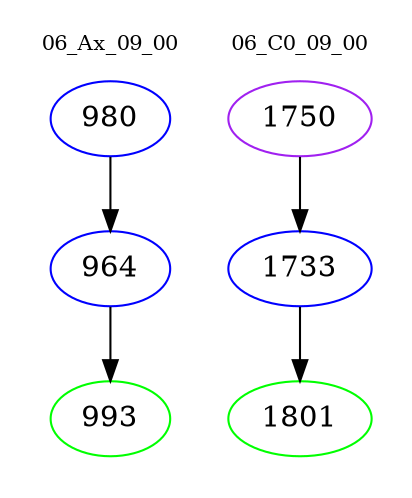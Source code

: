 digraph{
subgraph cluster_0 {
color = white
label = "06_Ax_09_00";
fontsize=10;
T0_980 [label="980", color="blue"]
T0_980 -> T0_964 [color="black"]
T0_964 [label="964", color="blue"]
T0_964 -> T0_993 [color="black"]
T0_993 [label="993", color="green"]
}
subgraph cluster_1 {
color = white
label = "06_C0_09_00";
fontsize=10;
T1_1750 [label="1750", color="purple"]
T1_1750 -> T1_1733 [color="black"]
T1_1733 [label="1733", color="blue"]
T1_1733 -> T1_1801 [color="black"]
T1_1801 [label="1801", color="green"]
}
}
